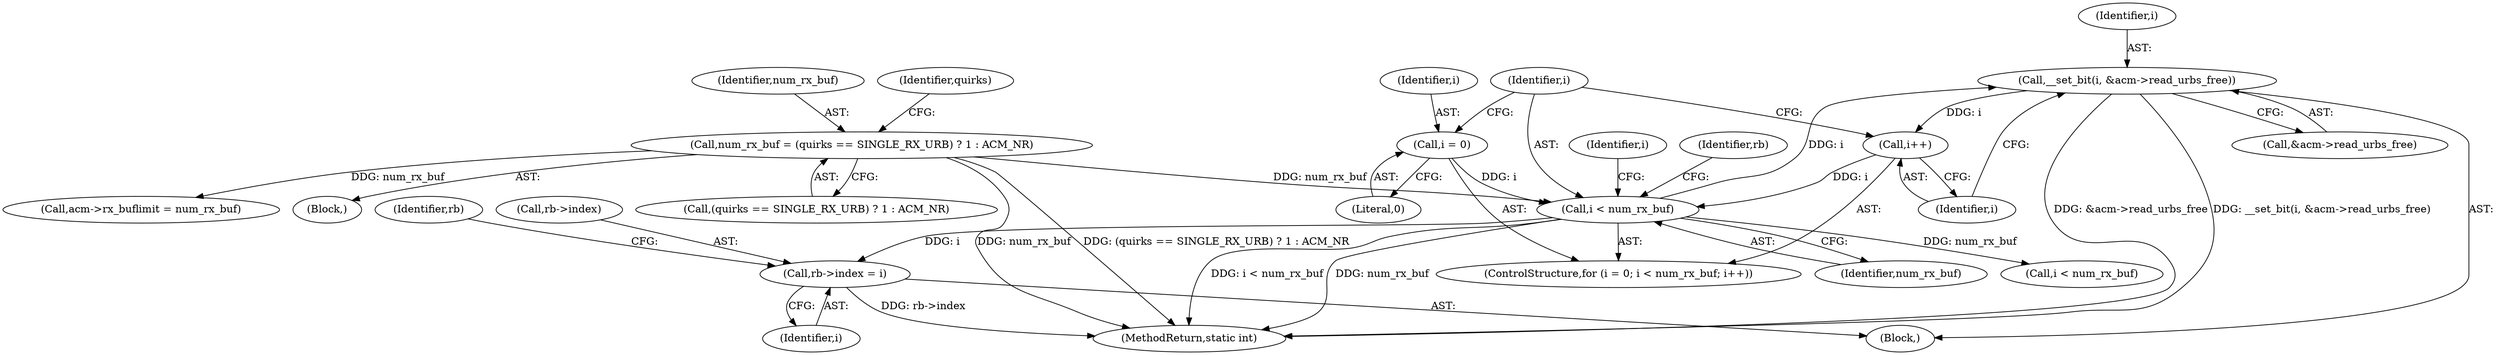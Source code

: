 digraph "0_linux_8835ba4a39cf53f705417b3b3a94eb067673f2c9@pointer" {
"1001078" [label="(Call,rb->index = i)"];
"1001042" [label="(Call,i < num_rx_buf)"];
"1001039" [label="(Call,i = 0)"];
"1001045" [label="(Call,i++)"];
"1001158" [label="(Call,__set_bit(i, &acm->read_urbs_free))"];
"1000220" [label="(Call,num_rx_buf = (quirks == SINGLE_RX_URB) ? 1 : ACM_NR)"];
"1001159" [label="(Identifier,i)"];
"1001160" [label="(Call,&acm->read_urbs_free)"];
"1001041" [label="(Literal,0)"];
"1001082" [label="(Identifier,i)"];
"1001040" [label="(Identifier,i)"];
"1001043" [label="(Identifier,i)"];
"1001158" [label="(Call,__set_bit(i, &acm->read_urbs_free))"];
"1000122" [label="(Block,)"];
"1001046" [label="(Identifier,i)"];
"1001038" [label="(ControlStructure,for (i = 0; i < num_rx_buf; i++))"];
"1001044" [label="(Identifier,num_rx_buf)"];
"1001085" [label="(Identifier,rb)"];
"1001166" [label="(Identifier,i)"];
"1001079" [label="(Call,rb->index)"];
"1001050" [label="(Identifier,rb)"];
"1001042" [label="(Call,i < num_rx_buf)"];
"1001039" [label="(Call,i = 0)"];
"1000230" [label="(Identifier,quirks)"];
"1000222" [label="(Call,(quirks == SINGLE_RX_URB) ? 1 : ACM_NR)"];
"1000220" [label="(Call,num_rx_buf = (quirks == SINGLE_RX_URB) ? 1 : ACM_NR)"];
"1001047" [label="(Block,)"];
"1000221" [label="(Identifier,num_rx_buf)"];
"1001078" [label="(Call,rb->index = i)"];
"1001577" [label="(Call,i < num_rx_buf)"];
"1001045" [label="(Call,i++)"];
"1001615" [label="(MethodReturn,static int)"];
"1000920" [label="(Call,acm->rx_buflimit = num_rx_buf)"];
"1001078" -> "1001047"  [label="AST: "];
"1001078" -> "1001082"  [label="CFG: "];
"1001079" -> "1001078"  [label="AST: "];
"1001082" -> "1001078"  [label="AST: "];
"1001085" -> "1001078"  [label="CFG: "];
"1001078" -> "1001615"  [label="DDG: rb->index"];
"1001042" -> "1001078"  [label="DDG: i"];
"1001042" -> "1001038"  [label="AST: "];
"1001042" -> "1001044"  [label="CFG: "];
"1001043" -> "1001042"  [label="AST: "];
"1001044" -> "1001042"  [label="AST: "];
"1001050" -> "1001042"  [label="CFG: "];
"1001166" -> "1001042"  [label="CFG: "];
"1001042" -> "1001615"  [label="DDG: num_rx_buf"];
"1001042" -> "1001615"  [label="DDG: i < num_rx_buf"];
"1001039" -> "1001042"  [label="DDG: i"];
"1001045" -> "1001042"  [label="DDG: i"];
"1000220" -> "1001042"  [label="DDG: num_rx_buf"];
"1001042" -> "1001158"  [label="DDG: i"];
"1001042" -> "1001577"  [label="DDG: num_rx_buf"];
"1001039" -> "1001038"  [label="AST: "];
"1001039" -> "1001041"  [label="CFG: "];
"1001040" -> "1001039"  [label="AST: "];
"1001041" -> "1001039"  [label="AST: "];
"1001043" -> "1001039"  [label="CFG: "];
"1001045" -> "1001038"  [label="AST: "];
"1001045" -> "1001046"  [label="CFG: "];
"1001046" -> "1001045"  [label="AST: "];
"1001043" -> "1001045"  [label="CFG: "];
"1001158" -> "1001045"  [label="DDG: i"];
"1001158" -> "1001047"  [label="AST: "];
"1001158" -> "1001160"  [label="CFG: "];
"1001159" -> "1001158"  [label="AST: "];
"1001160" -> "1001158"  [label="AST: "];
"1001046" -> "1001158"  [label="CFG: "];
"1001158" -> "1001615"  [label="DDG: &acm->read_urbs_free"];
"1001158" -> "1001615"  [label="DDG: __set_bit(i, &acm->read_urbs_free)"];
"1000220" -> "1000122"  [label="AST: "];
"1000220" -> "1000222"  [label="CFG: "];
"1000221" -> "1000220"  [label="AST: "];
"1000222" -> "1000220"  [label="AST: "];
"1000230" -> "1000220"  [label="CFG: "];
"1000220" -> "1001615"  [label="DDG: num_rx_buf"];
"1000220" -> "1001615"  [label="DDG: (quirks == SINGLE_RX_URB) ? 1 : ACM_NR"];
"1000220" -> "1000920"  [label="DDG: num_rx_buf"];
}
